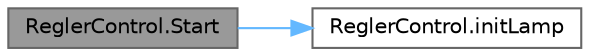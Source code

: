 digraph "ReglerControl.Start"
{
 // LATEX_PDF_SIZE
  bgcolor="transparent";
  edge [fontname=Helvetica,fontsize=10,labelfontname=Helvetica,labelfontsize=10];
  node [fontname=Helvetica,fontsize=10,shape=box,height=0.2,width=0.4];
  rankdir="LR";
  Node1 [id="Node000001",label="ReglerControl.Start",height=0.2,width=0.4,color="gray40", fillcolor="grey60", style="filled", fontcolor="black",tooltip="This method initializes the switch instance and sets the initial rotation of the switch."];
  Node1 -> Node2 [id="edge1_Node000001_Node000002",color="steelblue1",style="solid",tooltip=" "];
  Node2 [id="Node000002",label="ReglerControl.initLamp",height=0.2,width=0.4,color="grey40", fillcolor="white", style="filled",URL="$class_regler_control.html#a85394f1f72f2ca7e6135b6020a427aac",tooltip="This method initialises the switch's lamp."];
}
